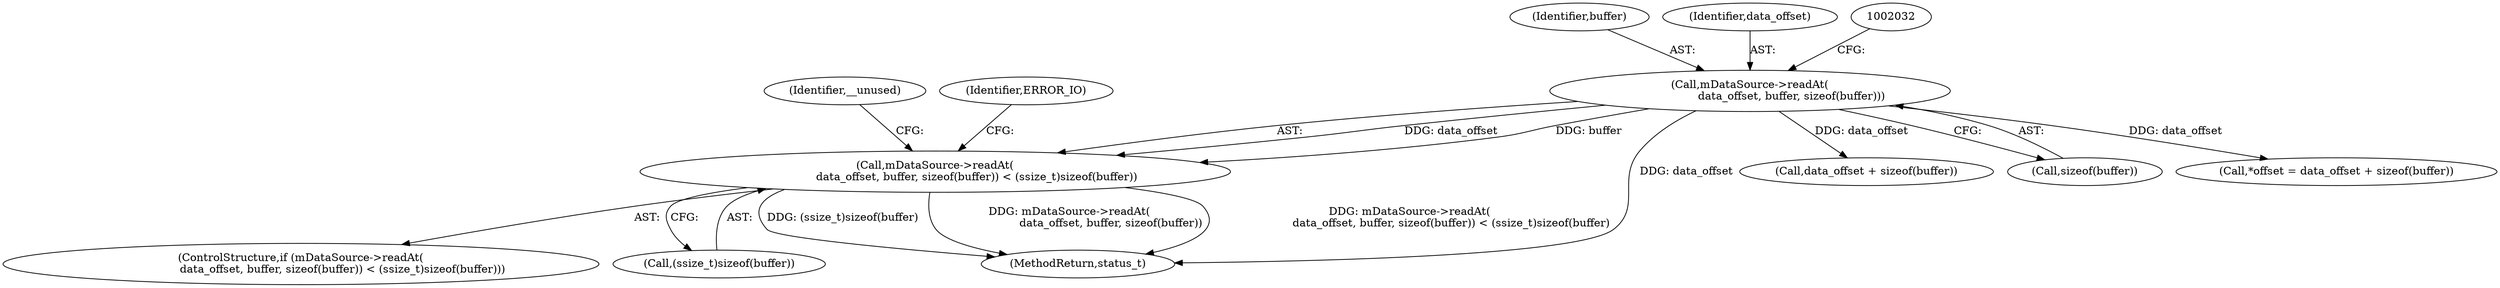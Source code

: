 digraph "0_Android_8a3a2f6ea7defe1a81bb32b3c9f3537f84749b9d@API" {
"1002025" [label="(Call,mDataSource->readAt(\n                        data_offset, buffer, sizeof(buffer)) < (ssize_t)sizeof(buffer))"];
"1002026" [label="(Call,mDataSource->readAt(\n                        data_offset, buffer, sizeof(buffer)))"];
"1002115" [label="(Call,data_offset + sizeof(buffer))"];
"1002028" [label="(Identifier,buffer)"];
"1002040" [label="(Identifier,__unused)"];
"1002025" [label="(Call,mDataSource->readAt(\n                        data_offset, buffer, sizeof(buffer)) < (ssize_t)sizeof(buffer))"];
"1002029" [label="(Call,sizeof(buffer))"];
"1002024" [label="(ControlStructure,if (mDataSource->readAt(\n                        data_offset, buffer, sizeof(buffer)) < (ssize_t)sizeof(buffer)))"];
"1002026" [label="(Call,mDataSource->readAt(\n                        data_offset, buffer, sizeof(buffer)))"];
"1002112" [label="(Call,*offset = data_offset + sizeof(buffer))"];
"1002037" [label="(Identifier,ERROR_IO)"];
"1002031" [label="(Call,(ssize_t)sizeof(buffer))"];
"1002027" [label="(Identifier,data_offset)"];
"1003903" [label="(MethodReturn,status_t)"];
"1002025" -> "1002024"  [label="AST: "];
"1002025" -> "1002031"  [label="CFG: "];
"1002026" -> "1002025"  [label="AST: "];
"1002031" -> "1002025"  [label="AST: "];
"1002037" -> "1002025"  [label="CFG: "];
"1002040" -> "1002025"  [label="CFG: "];
"1002025" -> "1003903"  [label="DDG: (ssize_t)sizeof(buffer)"];
"1002025" -> "1003903"  [label="DDG: mDataSource->readAt(\n                        data_offset, buffer, sizeof(buffer))"];
"1002025" -> "1003903"  [label="DDG: mDataSource->readAt(\n                        data_offset, buffer, sizeof(buffer)) < (ssize_t)sizeof(buffer)"];
"1002026" -> "1002025"  [label="DDG: data_offset"];
"1002026" -> "1002025"  [label="DDG: buffer"];
"1002026" -> "1002029"  [label="CFG: "];
"1002027" -> "1002026"  [label="AST: "];
"1002028" -> "1002026"  [label="AST: "];
"1002029" -> "1002026"  [label="AST: "];
"1002032" -> "1002026"  [label="CFG: "];
"1002026" -> "1003903"  [label="DDG: data_offset"];
"1002026" -> "1002112"  [label="DDG: data_offset"];
"1002026" -> "1002115"  [label="DDG: data_offset"];
}
